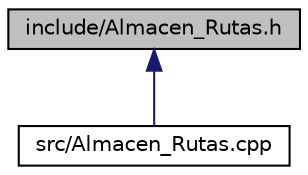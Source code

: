 digraph "include/Almacen_Rutas.h"
{
 // LATEX_PDF_SIZE
  edge [fontname="Helvetica",fontsize="10",labelfontname="Helvetica",labelfontsize="10"];
  node [fontname="Helvetica",fontsize="10",shape=record];
  Node1 [label="include/Almacen_Rutas.h",height=0.2,width=0.4,color="black", fillcolor="grey75", style="filled", fontcolor="black",tooltip=" "];
  Node1 -> Node2 [dir="back",color="midnightblue",fontsize="10",style="solid",fontname="Helvetica"];
  Node2 [label="src/Almacen_Rutas.cpp",height=0.2,width=0.4,color="black", fillcolor="white", style="filled",URL="$Almacen__Rutas_8cpp.html",tooltip=" "];
}
